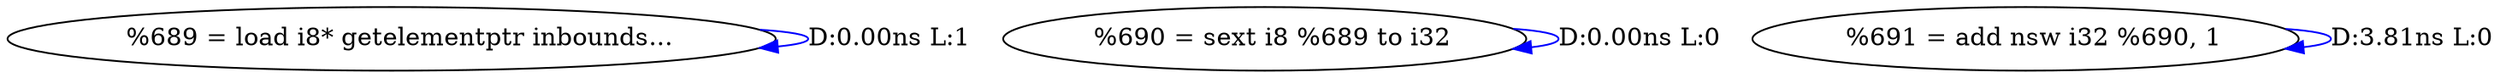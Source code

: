 digraph {
Node0x41889e0[label="  %689 = load i8* getelementptr inbounds..."];
Node0x41889e0 -> Node0x41889e0[label="D:0.00ns L:1",color=blue];
Node0x4188b20[label="  %690 = sext i8 %689 to i32"];
Node0x4188b20 -> Node0x4188b20[label="D:0.00ns L:0",color=blue];
Node0x4188c60[label="  %691 = add nsw i32 %690, 1"];
Node0x4188c60 -> Node0x4188c60[label="D:3.81ns L:0",color=blue];
}
